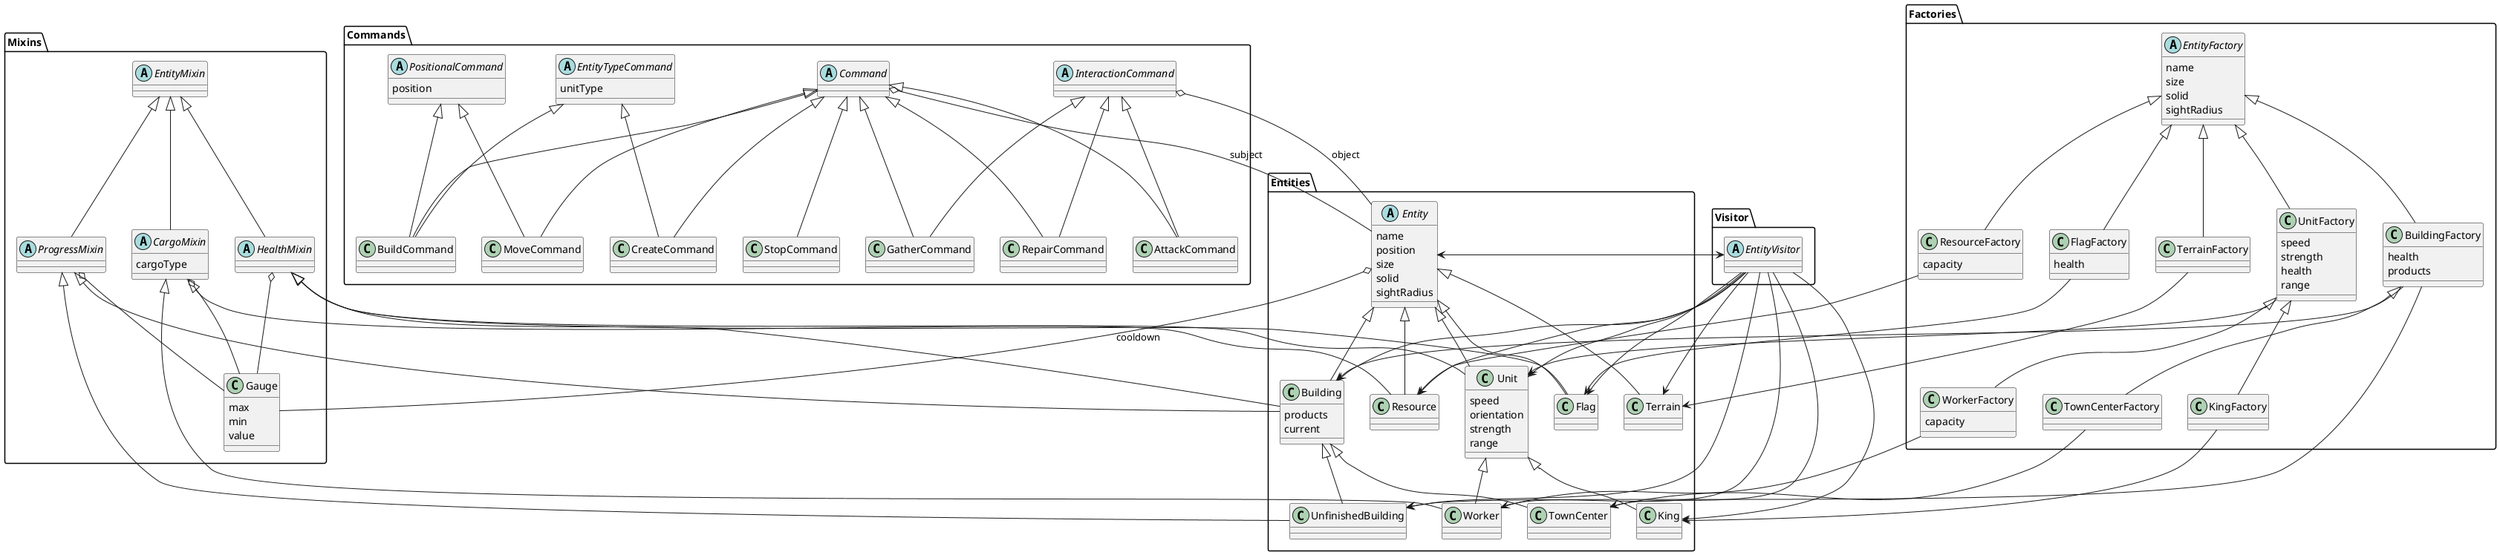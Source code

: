 @startuml

package Mixins {
class Gauge {
max
min
value
}
abstract class EntityMixin
abstract class ProgressMixin
abstract class HealthMixin
abstract class CargoMixin {
cargoType
}
}

package Entities {
abstract class Entity {
name
position
size
solid
sightRadius
}
class Terrain
class Unit {
speed
orientation
strength
range
}
class Building {
products
current
}
class UnfinishedBuilding
class TownCenter
class Flag
class Resource
class Worker
class King
}

Entity <|-- Building
Entity <|-- Terrain
Entity <|-- Flag
Building <|-- UnfinishedBuilding
Building <|-- TownCenter

Entity <|-- Resource

Entity <|-- Unit
Unit <|-- King
Unit <|-- Worker


Entity o-- Gauge : cooldown

ProgressMixin <|-- Building

EntityMixin <|-- ProgressMixin
ProgressMixin o-- Gauge

EntityMixin <|-- HealthMixin
HealthMixin o-- Gauge

EntityMixin <|-- CargoMixin
CargoMixin o-- Gauge

HealthMixin <|-- Unit
HealthMixin <|-- Building
HealthMixin <|-- Flag

CargoMixin <|-- Resource
CargoMixin <|-- Worker

ProgressMixin <|-- UnfinishedBuilding


package Commands {
abstract class Command
class StopCommand
abstract class PositionalCommand {
position
}
abstract class EntityTypeCommand {
unitType
}
class CreateCommand
class MoveCommand
class BuildCommand
abstract class InteractionCommand
class AttackCommand
class RepairCommand
class GatherCommand
}

Command o-- Entity : subject

Command <|-- StopCommand

EntityTypeCommand <|-- CreateCommand
Command <|-- CreateCommand

PositionalCommand <|-- MoveCommand
Command <|-- MoveCommand

PositionalCommand <|-- BuildCommand
EntityTypeCommand <|-- BuildCommand
Command <|-- BuildCommand

InteractionCommand o-- Entity : object

InteractionCommand <|-- AttackCommand
Command <|-- AttackCommand

InteractionCommand <|-- RepairCommand
Command <|-- RepairCommand

InteractionCommand <|-- GatherCommand
Command <|-- GatherCommand


package Factories {
abstract class EntityFactory {
name
size
solid
sightRadius
}
class TerrainFactory
class UnitFactory {
speed
strength
health
range
}
class BuildingFactory {
health
products
}
class ResourceFactory {
capacity
}
class WorkerFactory {
capacity
}
class KingFactory
class FlagFactory {
health
}
class TownCenterFactory
}

EntityFactory <|-- UnitFactory
EntityFactory <|-- TerrainFactory
EntityFactory <|-- BuildingFactory
EntityFactory <|-- ResourceFactory

TerrainFactory --> Terrain

ResourceFactory --> Resource

UnitFactory <|-- WorkerFactory
WorkerFactory --> Worker
UnitFactory <|-- KingFactory
UnitFactory --> Unit
KingFactory --> King
EntityFactory <|-- FlagFactory
FlagFactory --> Flag
BuildingFactory --> Building
BuildingFactory --> UnfinishedBuilding
BuildingFactory <|-- TownCenterFactory
TownCenterFactory --> TownCenter


package Visitor {
abstract class EntityVisitor
}

Entity --> EntityVisitor
EntityVisitor --> Entity
EntityVisitor --> Unit
EntityVisitor --> Worker
EntityVisitor --> King
EntityVisitor --> Building
EntityVisitor --> UnfinishedBuilding
EntityVisitor --> TownCenter
EntityVisitor --> Flag
EntityVisitor --> Resource
EntityVisitor --> Terrain
@enduml

